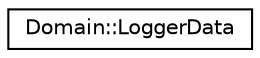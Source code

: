 digraph "Graphical Class Hierarchy"
{
  edge [fontname="Helvetica",fontsize="10",labelfontname="Helvetica",labelfontsize="10"];
  node [fontname="Helvetica",fontsize="10",shape=record];
  rankdir="LR";
  Node0 [label="Domain::LoggerData",height=0.2,width=0.4,color="black", fillcolor="white", style="filled",URL="$structaworx_1_1lib_1_1lox_1_1core_1_1Domain_1_1LoggerData.html"];
}
